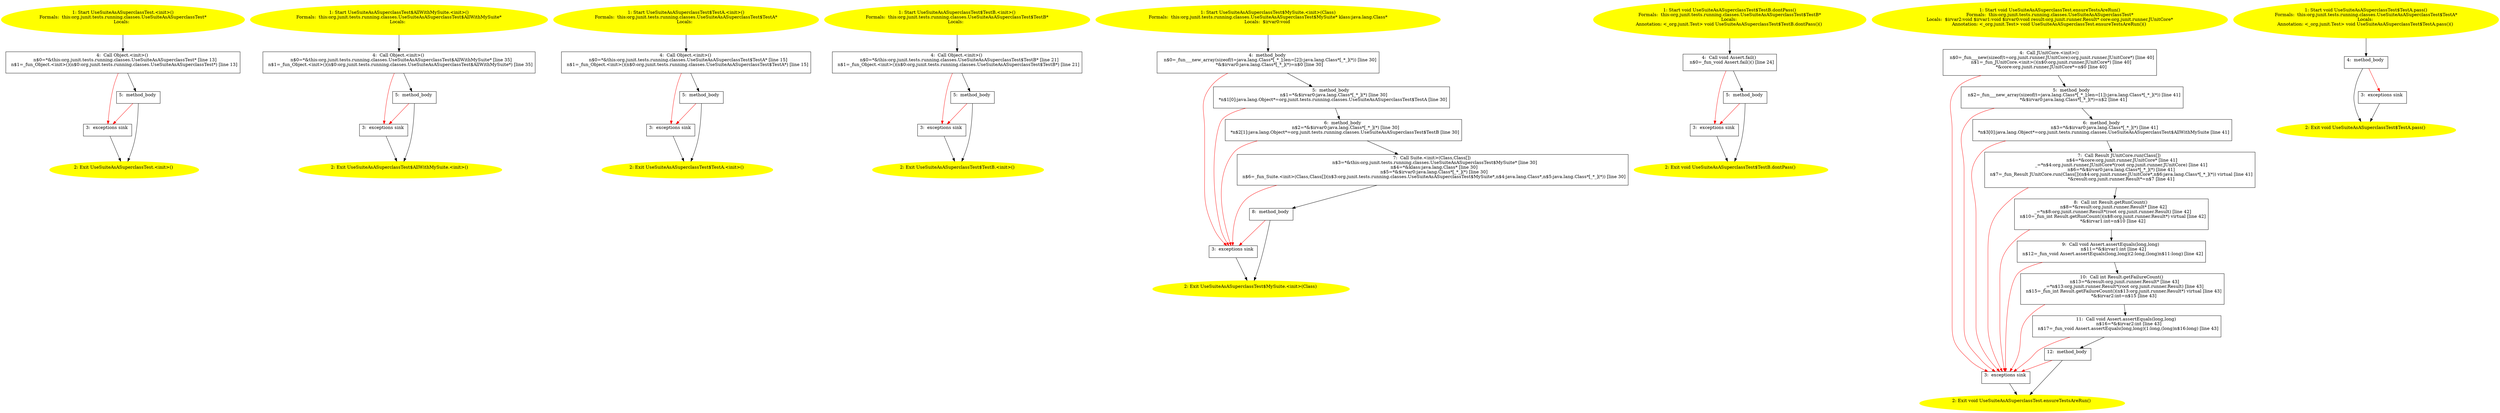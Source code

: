 /* @generated */
digraph cfg {
"org.junit.tests.running.classes.UseSuiteAsASuperclassTest.<init>().d619aa3785d27cb48f8f2f49b9f177a5_1" [label="1: Start UseSuiteAsASuperclassTest.<init>()\nFormals:  this:org.junit.tests.running.classes.UseSuiteAsASuperclassTest*\nLocals:  \n  " color=yellow style=filled]
	

	 "org.junit.tests.running.classes.UseSuiteAsASuperclassTest.<init>().d619aa3785d27cb48f8f2f49b9f177a5_1" -> "org.junit.tests.running.classes.UseSuiteAsASuperclassTest.<init>().d619aa3785d27cb48f8f2f49b9f177a5_4" ;
"org.junit.tests.running.classes.UseSuiteAsASuperclassTest.<init>().d619aa3785d27cb48f8f2f49b9f177a5_2" [label="2: Exit UseSuiteAsASuperclassTest.<init>() \n  " color=yellow style=filled]
	

"org.junit.tests.running.classes.UseSuiteAsASuperclassTest.<init>().d619aa3785d27cb48f8f2f49b9f177a5_3" [label="3:  exceptions sink \n  " shape="box"]
	

	 "org.junit.tests.running.classes.UseSuiteAsASuperclassTest.<init>().d619aa3785d27cb48f8f2f49b9f177a5_3" -> "org.junit.tests.running.classes.UseSuiteAsASuperclassTest.<init>().d619aa3785d27cb48f8f2f49b9f177a5_2" ;
"org.junit.tests.running.classes.UseSuiteAsASuperclassTest.<init>().d619aa3785d27cb48f8f2f49b9f177a5_4" [label="4:  Call Object.<init>() \n   n$0=*&this:org.junit.tests.running.classes.UseSuiteAsASuperclassTest* [line 13]\n  n$1=_fun_Object.<init>()(n$0:org.junit.tests.running.classes.UseSuiteAsASuperclassTest*) [line 13]\n " shape="box"]
	

	 "org.junit.tests.running.classes.UseSuiteAsASuperclassTest.<init>().d619aa3785d27cb48f8f2f49b9f177a5_4" -> "org.junit.tests.running.classes.UseSuiteAsASuperclassTest.<init>().d619aa3785d27cb48f8f2f49b9f177a5_5" ;
	 "org.junit.tests.running.classes.UseSuiteAsASuperclassTest.<init>().d619aa3785d27cb48f8f2f49b9f177a5_4" -> "org.junit.tests.running.classes.UseSuiteAsASuperclassTest.<init>().d619aa3785d27cb48f8f2f49b9f177a5_3" [color="red" ];
"org.junit.tests.running.classes.UseSuiteAsASuperclassTest.<init>().d619aa3785d27cb48f8f2f49b9f177a5_5" [label="5:  method_body \n  " shape="box"]
	

	 "org.junit.tests.running.classes.UseSuiteAsASuperclassTest.<init>().d619aa3785d27cb48f8f2f49b9f177a5_5" -> "org.junit.tests.running.classes.UseSuiteAsASuperclassTest.<init>().d619aa3785d27cb48f8f2f49b9f177a5_2" ;
	 "org.junit.tests.running.classes.UseSuiteAsASuperclassTest.<init>().d619aa3785d27cb48f8f2f49b9f177a5_5" -> "org.junit.tests.running.classes.UseSuiteAsASuperclassTest.<init>().d619aa3785d27cb48f8f2f49b9f177a5_3" [color="red" ];
"org.junit.tests.running.classes.UseSuiteAsASuperclassTest$AllWithMySuite.<init>().2fb1e8d32719e7952acd6e3f4dae2cb5_1" [label="1: Start UseSuiteAsASuperclassTest$AllWithMySuite.<init>()\nFormals:  this:org.junit.tests.running.classes.UseSuiteAsASuperclassTest$AllWithMySuite*\nLocals:  \n  " color=yellow style=filled]
	

	 "org.junit.tests.running.classes.UseSuiteAsASuperclassTest$AllWithMySuite.<init>().2fb1e8d32719e7952acd6e3f4dae2cb5_1" -> "org.junit.tests.running.classes.UseSuiteAsASuperclassTest$AllWithMySuite.<init>().2fb1e8d32719e7952acd6e3f4dae2cb5_4" ;
"org.junit.tests.running.classes.UseSuiteAsASuperclassTest$AllWithMySuite.<init>().2fb1e8d32719e7952acd6e3f4dae2cb5_2" [label="2: Exit UseSuiteAsASuperclassTest$AllWithMySuite.<init>() \n  " color=yellow style=filled]
	

"org.junit.tests.running.classes.UseSuiteAsASuperclassTest$AllWithMySuite.<init>().2fb1e8d32719e7952acd6e3f4dae2cb5_3" [label="3:  exceptions sink \n  " shape="box"]
	

	 "org.junit.tests.running.classes.UseSuiteAsASuperclassTest$AllWithMySuite.<init>().2fb1e8d32719e7952acd6e3f4dae2cb5_3" -> "org.junit.tests.running.classes.UseSuiteAsASuperclassTest$AllWithMySuite.<init>().2fb1e8d32719e7952acd6e3f4dae2cb5_2" ;
"org.junit.tests.running.classes.UseSuiteAsASuperclassTest$AllWithMySuite.<init>().2fb1e8d32719e7952acd6e3f4dae2cb5_4" [label="4:  Call Object.<init>() \n   n$0=*&this:org.junit.tests.running.classes.UseSuiteAsASuperclassTest$AllWithMySuite* [line 35]\n  n$1=_fun_Object.<init>()(n$0:org.junit.tests.running.classes.UseSuiteAsASuperclassTest$AllWithMySuite*) [line 35]\n " shape="box"]
	

	 "org.junit.tests.running.classes.UseSuiteAsASuperclassTest$AllWithMySuite.<init>().2fb1e8d32719e7952acd6e3f4dae2cb5_4" -> "org.junit.tests.running.classes.UseSuiteAsASuperclassTest$AllWithMySuite.<init>().2fb1e8d32719e7952acd6e3f4dae2cb5_5" ;
	 "org.junit.tests.running.classes.UseSuiteAsASuperclassTest$AllWithMySuite.<init>().2fb1e8d32719e7952acd6e3f4dae2cb5_4" -> "org.junit.tests.running.classes.UseSuiteAsASuperclassTest$AllWithMySuite.<init>().2fb1e8d32719e7952acd6e3f4dae2cb5_3" [color="red" ];
"org.junit.tests.running.classes.UseSuiteAsASuperclassTest$AllWithMySuite.<init>().2fb1e8d32719e7952acd6e3f4dae2cb5_5" [label="5:  method_body \n  " shape="box"]
	

	 "org.junit.tests.running.classes.UseSuiteAsASuperclassTest$AllWithMySuite.<init>().2fb1e8d32719e7952acd6e3f4dae2cb5_5" -> "org.junit.tests.running.classes.UseSuiteAsASuperclassTest$AllWithMySuite.<init>().2fb1e8d32719e7952acd6e3f4dae2cb5_2" ;
	 "org.junit.tests.running.classes.UseSuiteAsASuperclassTest$AllWithMySuite.<init>().2fb1e8d32719e7952acd6e3f4dae2cb5_5" -> "org.junit.tests.running.classes.UseSuiteAsASuperclassTest$AllWithMySuite.<init>().2fb1e8d32719e7952acd6e3f4dae2cb5_3" [color="red" ];
"org.junit.tests.running.classes.UseSuiteAsASuperclassTest$TestA.<init>().93cadfbfe6bb12c7205a2df5d75fca0c_1" [label="1: Start UseSuiteAsASuperclassTest$TestA.<init>()\nFormals:  this:org.junit.tests.running.classes.UseSuiteAsASuperclassTest$TestA*\nLocals:  \n  " color=yellow style=filled]
	

	 "org.junit.tests.running.classes.UseSuiteAsASuperclassTest$TestA.<init>().93cadfbfe6bb12c7205a2df5d75fca0c_1" -> "org.junit.tests.running.classes.UseSuiteAsASuperclassTest$TestA.<init>().93cadfbfe6bb12c7205a2df5d75fca0c_4" ;
"org.junit.tests.running.classes.UseSuiteAsASuperclassTest$TestA.<init>().93cadfbfe6bb12c7205a2df5d75fca0c_2" [label="2: Exit UseSuiteAsASuperclassTest$TestA.<init>() \n  " color=yellow style=filled]
	

"org.junit.tests.running.classes.UseSuiteAsASuperclassTest$TestA.<init>().93cadfbfe6bb12c7205a2df5d75fca0c_3" [label="3:  exceptions sink \n  " shape="box"]
	

	 "org.junit.tests.running.classes.UseSuiteAsASuperclassTest$TestA.<init>().93cadfbfe6bb12c7205a2df5d75fca0c_3" -> "org.junit.tests.running.classes.UseSuiteAsASuperclassTest$TestA.<init>().93cadfbfe6bb12c7205a2df5d75fca0c_2" ;
"org.junit.tests.running.classes.UseSuiteAsASuperclassTest$TestA.<init>().93cadfbfe6bb12c7205a2df5d75fca0c_4" [label="4:  Call Object.<init>() \n   n$0=*&this:org.junit.tests.running.classes.UseSuiteAsASuperclassTest$TestA* [line 15]\n  n$1=_fun_Object.<init>()(n$0:org.junit.tests.running.classes.UseSuiteAsASuperclassTest$TestA*) [line 15]\n " shape="box"]
	

	 "org.junit.tests.running.classes.UseSuiteAsASuperclassTest$TestA.<init>().93cadfbfe6bb12c7205a2df5d75fca0c_4" -> "org.junit.tests.running.classes.UseSuiteAsASuperclassTest$TestA.<init>().93cadfbfe6bb12c7205a2df5d75fca0c_5" ;
	 "org.junit.tests.running.classes.UseSuiteAsASuperclassTest$TestA.<init>().93cadfbfe6bb12c7205a2df5d75fca0c_4" -> "org.junit.tests.running.classes.UseSuiteAsASuperclassTest$TestA.<init>().93cadfbfe6bb12c7205a2df5d75fca0c_3" [color="red" ];
"org.junit.tests.running.classes.UseSuiteAsASuperclassTest$TestA.<init>().93cadfbfe6bb12c7205a2df5d75fca0c_5" [label="5:  method_body \n  " shape="box"]
	

	 "org.junit.tests.running.classes.UseSuiteAsASuperclassTest$TestA.<init>().93cadfbfe6bb12c7205a2df5d75fca0c_5" -> "org.junit.tests.running.classes.UseSuiteAsASuperclassTest$TestA.<init>().93cadfbfe6bb12c7205a2df5d75fca0c_2" ;
	 "org.junit.tests.running.classes.UseSuiteAsASuperclassTest$TestA.<init>().93cadfbfe6bb12c7205a2df5d75fca0c_5" -> "org.junit.tests.running.classes.UseSuiteAsASuperclassTest$TestA.<init>().93cadfbfe6bb12c7205a2df5d75fca0c_3" [color="red" ];
"org.junit.tests.running.classes.UseSuiteAsASuperclassTest$TestB.<init>().f523c81abc8bbe8513d9bed468864e04_1" [label="1: Start UseSuiteAsASuperclassTest$TestB.<init>()\nFormals:  this:org.junit.tests.running.classes.UseSuiteAsASuperclassTest$TestB*\nLocals:  \n  " color=yellow style=filled]
	

	 "org.junit.tests.running.classes.UseSuiteAsASuperclassTest$TestB.<init>().f523c81abc8bbe8513d9bed468864e04_1" -> "org.junit.tests.running.classes.UseSuiteAsASuperclassTest$TestB.<init>().f523c81abc8bbe8513d9bed468864e04_4" ;
"org.junit.tests.running.classes.UseSuiteAsASuperclassTest$TestB.<init>().f523c81abc8bbe8513d9bed468864e04_2" [label="2: Exit UseSuiteAsASuperclassTest$TestB.<init>() \n  " color=yellow style=filled]
	

"org.junit.tests.running.classes.UseSuiteAsASuperclassTest$TestB.<init>().f523c81abc8bbe8513d9bed468864e04_3" [label="3:  exceptions sink \n  " shape="box"]
	

	 "org.junit.tests.running.classes.UseSuiteAsASuperclassTest$TestB.<init>().f523c81abc8bbe8513d9bed468864e04_3" -> "org.junit.tests.running.classes.UseSuiteAsASuperclassTest$TestB.<init>().f523c81abc8bbe8513d9bed468864e04_2" ;
"org.junit.tests.running.classes.UseSuiteAsASuperclassTest$TestB.<init>().f523c81abc8bbe8513d9bed468864e04_4" [label="4:  Call Object.<init>() \n   n$0=*&this:org.junit.tests.running.classes.UseSuiteAsASuperclassTest$TestB* [line 21]\n  n$1=_fun_Object.<init>()(n$0:org.junit.tests.running.classes.UseSuiteAsASuperclassTest$TestB*) [line 21]\n " shape="box"]
	

	 "org.junit.tests.running.classes.UseSuiteAsASuperclassTest$TestB.<init>().f523c81abc8bbe8513d9bed468864e04_4" -> "org.junit.tests.running.classes.UseSuiteAsASuperclassTest$TestB.<init>().f523c81abc8bbe8513d9bed468864e04_5" ;
	 "org.junit.tests.running.classes.UseSuiteAsASuperclassTest$TestB.<init>().f523c81abc8bbe8513d9bed468864e04_4" -> "org.junit.tests.running.classes.UseSuiteAsASuperclassTest$TestB.<init>().f523c81abc8bbe8513d9bed468864e04_3" [color="red" ];
"org.junit.tests.running.classes.UseSuiteAsASuperclassTest$TestB.<init>().f523c81abc8bbe8513d9bed468864e04_5" [label="5:  method_body \n  " shape="box"]
	

	 "org.junit.tests.running.classes.UseSuiteAsASuperclassTest$TestB.<init>().f523c81abc8bbe8513d9bed468864e04_5" -> "org.junit.tests.running.classes.UseSuiteAsASuperclassTest$TestB.<init>().f523c81abc8bbe8513d9bed468864e04_2" ;
	 "org.junit.tests.running.classes.UseSuiteAsASuperclassTest$TestB.<init>().f523c81abc8bbe8513d9bed468864e04_5" -> "org.junit.tests.running.classes.UseSuiteAsASuperclassTest$TestB.<init>().f523c81abc8bbe8513d9bed468864e04_3" [color="red" ];
"org.junit.tests.running.classes.UseSuiteAsASuperclassTest$MySuite.<init>(java.lang.Class).23c6a8ca57c48cadbfb4e49c0317acb4_1" [label="1: Start UseSuiteAsASuperclassTest$MySuite.<init>(Class)\nFormals:  this:org.junit.tests.running.classes.UseSuiteAsASuperclassTest$MySuite* klass:java.lang.Class*\nLocals:  $irvar0:void \n  " color=yellow style=filled]
	

	 "org.junit.tests.running.classes.UseSuiteAsASuperclassTest$MySuite.<init>(java.lang.Class).23c6a8ca57c48cadbfb4e49c0317acb4_1" -> "org.junit.tests.running.classes.UseSuiteAsASuperclassTest$MySuite.<init>(java.lang.Class).23c6a8ca57c48cadbfb4e49c0317acb4_4" ;
"org.junit.tests.running.classes.UseSuiteAsASuperclassTest$MySuite.<init>(java.lang.Class).23c6a8ca57c48cadbfb4e49c0317acb4_2" [label="2: Exit UseSuiteAsASuperclassTest$MySuite.<init>(Class) \n  " color=yellow style=filled]
	

"org.junit.tests.running.classes.UseSuiteAsASuperclassTest$MySuite.<init>(java.lang.Class).23c6a8ca57c48cadbfb4e49c0317acb4_3" [label="3:  exceptions sink \n  " shape="box"]
	

	 "org.junit.tests.running.classes.UseSuiteAsASuperclassTest$MySuite.<init>(java.lang.Class).23c6a8ca57c48cadbfb4e49c0317acb4_3" -> "org.junit.tests.running.classes.UseSuiteAsASuperclassTest$MySuite.<init>(java.lang.Class).23c6a8ca57c48cadbfb4e49c0317acb4_2" ;
"org.junit.tests.running.classes.UseSuiteAsASuperclassTest$MySuite.<init>(java.lang.Class).23c6a8ca57c48cadbfb4e49c0317acb4_4" [label="4:  method_body \n   n$0=_fun___new_array(sizeof(t=java.lang.Class*[_*_];len=[2]):java.lang.Class*[_*_](*)) [line 30]\n  *&$irvar0:java.lang.Class*[_*_](*)=n$0 [line 30]\n " shape="box"]
	

	 "org.junit.tests.running.classes.UseSuiteAsASuperclassTest$MySuite.<init>(java.lang.Class).23c6a8ca57c48cadbfb4e49c0317acb4_4" -> "org.junit.tests.running.classes.UseSuiteAsASuperclassTest$MySuite.<init>(java.lang.Class).23c6a8ca57c48cadbfb4e49c0317acb4_5" ;
	 "org.junit.tests.running.classes.UseSuiteAsASuperclassTest$MySuite.<init>(java.lang.Class).23c6a8ca57c48cadbfb4e49c0317acb4_4" -> "org.junit.tests.running.classes.UseSuiteAsASuperclassTest$MySuite.<init>(java.lang.Class).23c6a8ca57c48cadbfb4e49c0317acb4_3" [color="red" ];
"org.junit.tests.running.classes.UseSuiteAsASuperclassTest$MySuite.<init>(java.lang.Class).23c6a8ca57c48cadbfb4e49c0317acb4_5" [label="5:  method_body \n   n$1=*&$irvar0:java.lang.Class*[_*_](*) [line 30]\n  *n$1[0]:java.lang.Object*=org.junit.tests.running.classes.UseSuiteAsASuperclassTest$TestA [line 30]\n " shape="box"]
	

	 "org.junit.tests.running.classes.UseSuiteAsASuperclassTest$MySuite.<init>(java.lang.Class).23c6a8ca57c48cadbfb4e49c0317acb4_5" -> "org.junit.tests.running.classes.UseSuiteAsASuperclassTest$MySuite.<init>(java.lang.Class).23c6a8ca57c48cadbfb4e49c0317acb4_6" ;
	 "org.junit.tests.running.classes.UseSuiteAsASuperclassTest$MySuite.<init>(java.lang.Class).23c6a8ca57c48cadbfb4e49c0317acb4_5" -> "org.junit.tests.running.classes.UseSuiteAsASuperclassTest$MySuite.<init>(java.lang.Class).23c6a8ca57c48cadbfb4e49c0317acb4_3" [color="red" ];
"org.junit.tests.running.classes.UseSuiteAsASuperclassTest$MySuite.<init>(java.lang.Class).23c6a8ca57c48cadbfb4e49c0317acb4_6" [label="6:  method_body \n   n$2=*&$irvar0:java.lang.Class*[_*_](*) [line 30]\n  *n$2[1]:java.lang.Object*=org.junit.tests.running.classes.UseSuiteAsASuperclassTest$TestB [line 30]\n " shape="box"]
	

	 "org.junit.tests.running.classes.UseSuiteAsASuperclassTest$MySuite.<init>(java.lang.Class).23c6a8ca57c48cadbfb4e49c0317acb4_6" -> "org.junit.tests.running.classes.UseSuiteAsASuperclassTest$MySuite.<init>(java.lang.Class).23c6a8ca57c48cadbfb4e49c0317acb4_7" ;
	 "org.junit.tests.running.classes.UseSuiteAsASuperclassTest$MySuite.<init>(java.lang.Class).23c6a8ca57c48cadbfb4e49c0317acb4_6" -> "org.junit.tests.running.classes.UseSuiteAsASuperclassTest$MySuite.<init>(java.lang.Class).23c6a8ca57c48cadbfb4e49c0317acb4_3" [color="red" ];
"org.junit.tests.running.classes.UseSuiteAsASuperclassTest$MySuite.<init>(java.lang.Class).23c6a8ca57c48cadbfb4e49c0317acb4_7" [label="7:  Call Suite.<init>(Class,Class[]) \n   n$3=*&this:org.junit.tests.running.classes.UseSuiteAsASuperclassTest$MySuite* [line 30]\n  n$4=*&klass:java.lang.Class* [line 30]\n  n$5=*&$irvar0:java.lang.Class*[_*_](*) [line 30]\n  n$6=_fun_Suite.<init>(Class,Class[])(n$3:org.junit.tests.running.classes.UseSuiteAsASuperclassTest$MySuite*,n$4:java.lang.Class*,n$5:java.lang.Class*[_*_](*)) [line 30]\n " shape="box"]
	

	 "org.junit.tests.running.classes.UseSuiteAsASuperclassTest$MySuite.<init>(java.lang.Class).23c6a8ca57c48cadbfb4e49c0317acb4_7" -> "org.junit.tests.running.classes.UseSuiteAsASuperclassTest$MySuite.<init>(java.lang.Class).23c6a8ca57c48cadbfb4e49c0317acb4_8" ;
	 "org.junit.tests.running.classes.UseSuiteAsASuperclassTest$MySuite.<init>(java.lang.Class).23c6a8ca57c48cadbfb4e49c0317acb4_7" -> "org.junit.tests.running.classes.UseSuiteAsASuperclassTest$MySuite.<init>(java.lang.Class).23c6a8ca57c48cadbfb4e49c0317acb4_3" [color="red" ];
"org.junit.tests.running.classes.UseSuiteAsASuperclassTest$MySuite.<init>(java.lang.Class).23c6a8ca57c48cadbfb4e49c0317acb4_8" [label="8:  method_body \n  " shape="box"]
	

	 "org.junit.tests.running.classes.UseSuiteAsASuperclassTest$MySuite.<init>(java.lang.Class).23c6a8ca57c48cadbfb4e49c0317acb4_8" -> "org.junit.tests.running.classes.UseSuiteAsASuperclassTest$MySuite.<init>(java.lang.Class).23c6a8ca57c48cadbfb4e49c0317acb4_2" ;
	 "org.junit.tests.running.classes.UseSuiteAsASuperclassTest$MySuite.<init>(java.lang.Class).23c6a8ca57c48cadbfb4e49c0317acb4_8" -> "org.junit.tests.running.classes.UseSuiteAsASuperclassTest$MySuite.<init>(java.lang.Class).23c6a8ca57c48cadbfb4e49c0317acb4_3" [color="red" ];
"org.junit.tests.running.classes.UseSuiteAsASuperclassTest$TestB.dontPass():void.c4739af7688a58487148394fefb41f61_1" [label="1: Start void UseSuiteAsASuperclassTest$TestB.dontPass()\nFormals:  this:org.junit.tests.running.classes.UseSuiteAsASuperclassTest$TestB*\nLocals: \nAnnotation: <_org.junit.Test> void UseSuiteAsASuperclassTest$TestB.dontPass()() \n  " color=yellow style=filled]
	

	 "org.junit.tests.running.classes.UseSuiteAsASuperclassTest$TestB.dontPass():void.c4739af7688a58487148394fefb41f61_1" -> "org.junit.tests.running.classes.UseSuiteAsASuperclassTest$TestB.dontPass():void.c4739af7688a58487148394fefb41f61_4" ;
"org.junit.tests.running.classes.UseSuiteAsASuperclassTest$TestB.dontPass():void.c4739af7688a58487148394fefb41f61_2" [label="2: Exit void UseSuiteAsASuperclassTest$TestB.dontPass() \n  " color=yellow style=filled]
	

"org.junit.tests.running.classes.UseSuiteAsASuperclassTest$TestB.dontPass():void.c4739af7688a58487148394fefb41f61_3" [label="3:  exceptions sink \n  " shape="box"]
	

	 "org.junit.tests.running.classes.UseSuiteAsASuperclassTest$TestB.dontPass():void.c4739af7688a58487148394fefb41f61_3" -> "org.junit.tests.running.classes.UseSuiteAsASuperclassTest$TestB.dontPass():void.c4739af7688a58487148394fefb41f61_2" ;
"org.junit.tests.running.classes.UseSuiteAsASuperclassTest$TestB.dontPass():void.c4739af7688a58487148394fefb41f61_4" [label="4:  Call void Assert.fail() \n   n$0=_fun_void Assert.fail()() [line 24]\n " shape="box"]
	

	 "org.junit.tests.running.classes.UseSuiteAsASuperclassTest$TestB.dontPass():void.c4739af7688a58487148394fefb41f61_4" -> "org.junit.tests.running.classes.UseSuiteAsASuperclassTest$TestB.dontPass():void.c4739af7688a58487148394fefb41f61_5" ;
	 "org.junit.tests.running.classes.UseSuiteAsASuperclassTest$TestB.dontPass():void.c4739af7688a58487148394fefb41f61_4" -> "org.junit.tests.running.classes.UseSuiteAsASuperclassTest$TestB.dontPass():void.c4739af7688a58487148394fefb41f61_3" [color="red" ];
"org.junit.tests.running.classes.UseSuiteAsASuperclassTest$TestB.dontPass():void.c4739af7688a58487148394fefb41f61_5" [label="5:  method_body \n  " shape="box"]
	

	 "org.junit.tests.running.classes.UseSuiteAsASuperclassTest$TestB.dontPass():void.c4739af7688a58487148394fefb41f61_5" -> "org.junit.tests.running.classes.UseSuiteAsASuperclassTest$TestB.dontPass():void.c4739af7688a58487148394fefb41f61_2" ;
	 "org.junit.tests.running.classes.UseSuiteAsASuperclassTest$TestB.dontPass():void.c4739af7688a58487148394fefb41f61_5" -> "org.junit.tests.running.classes.UseSuiteAsASuperclassTest$TestB.dontPass():void.c4739af7688a58487148394fefb41f61_3" [color="red" ];
"org.junit.tests.running.classes.UseSuiteAsASuperclassTest.ensureTestsAreRun():void.ad252b92e294b06f8e9a679445f462c6_1" [label="1: Start void UseSuiteAsASuperclassTest.ensureTestsAreRun()\nFormals:  this:org.junit.tests.running.classes.UseSuiteAsASuperclassTest*\nLocals:  $irvar2:void $irvar1:void $irvar0:void result:org.junit.runner.Result* core:org.junit.runner.JUnitCore*\nAnnotation: <_org.junit.Test> void UseSuiteAsASuperclassTest.ensureTestsAreRun()() \n  " color=yellow style=filled]
	

	 "org.junit.tests.running.classes.UseSuiteAsASuperclassTest.ensureTestsAreRun():void.ad252b92e294b06f8e9a679445f462c6_1" -> "org.junit.tests.running.classes.UseSuiteAsASuperclassTest.ensureTestsAreRun():void.ad252b92e294b06f8e9a679445f462c6_4" ;
"org.junit.tests.running.classes.UseSuiteAsASuperclassTest.ensureTestsAreRun():void.ad252b92e294b06f8e9a679445f462c6_2" [label="2: Exit void UseSuiteAsASuperclassTest.ensureTestsAreRun() \n  " color=yellow style=filled]
	

"org.junit.tests.running.classes.UseSuiteAsASuperclassTest.ensureTestsAreRun():void.ad252b92e294b06f8e9a679445f462c6_3" [label="3:  exceptions sink \n  " shape="box"]
	

	 "org.junit.tests.running.classes.UseSuiteAsASuperclassTest.ensureTestsAreRun():void.ad252b92e294b06f8e9a679445f462c6_3" -> "org.junit.tests.running.classes.UseSuiteAsASuperclassTest.ensureTestsAreRun():void.ad252b92e294b06f8e9a679445f462c6_2" ;
"org.junit.tests.running.classes.UseSuiteAsASuperclassTest.ensureTestsAreRun():void.ad252b92e294b06f8e9a679445f462c6_4" [label="4:  Call JUnitCore.<init>() \n   n$0=_fun___new(sizeof(t=org.junit.runner.JUnitCore):org.junit.runner.JUnitCore*) [line 40]\n  n$1=_fun_JUnitCore.<init>()(n$0:org.junit.runner.JUnitCore*) [line 40]\n  *&core:org.junit.runner.JUnitCore*=n$0 [line 40]\n " shape="box"]
	

	 "org.junit.tests.running.classes.UseSuiteAsASuperclassTest.ensureTestsAreRun():void.ad252b92e294b06f8e9a679445f462c6_4" -> "org.junit.tests.running.classes.UseSuiteAsASuperclassTest.ensureTestsAreRun():void.ad252b92e294b06f8e9a679445f462c6_5" ;
	 "org.junit.tests.running.classes.UseSuiteAsASuperclassTest.ensureTestsAreRun():void.ad252b92e294b06f8e9a679445f462c6_4" -> "org.junit.tests.running.classes.UseSuiteAsASuperclassTest.ensureTestsAreRun():void.ad252b92e294b06f8e9a679445f462c6_3" [color="red" ];
"org.junit.tests.running.classes.UseSuiteAsASuperclassTest.ensureTestsAreRun():void.ad252b92e294b06f8e9a679445f462c6_5" [label="5:  method_body \n   n$2=_fun___new_array(sizeof(t=java.lang.Class*[_*_];len=[1]):java.lang.Class*[_*_](*)) [line 41]\n  *&$irvar0:java.lang.Class*[_*_](*)=n$2 [line 41]\n " shape="box"]
	

	 "org.junit.tests.running.classes.UseSuiteAsASuperclassTest.ensureTestsAreRun():void.ad252b92e294b06f8e9a679445f462c6_5" -> "org.junit.tests.running.classes.UseSuiteAsASuperclassTest.ensureTestsAreRun():void.ad252b92e294b06f8e9a679445f462c6_6" ;
	 "org.junit.tests.running.classes.UseSuiteAsASuperclassTest.ensureTestsAreRun():void.ad252b92e294b06f8e9a679445f462c6_5" -> "org.junit.tests.running.classes.UseSuiteAsASuperclassTest.ensureTestsAreRun():void.ad252b92e294b06f8e9a679445f462c6_3" [color="red" ];
"org.junit.tests.running.classes.UseSuiteAsASuperclassTest.ensureTestsAreRun():void.ad252b92e294b06f8e9a679445f462c6_6" [label="6:  method_body \n   n$3=*&$irvar0:java.lang.Class*[_*_](*) [line 41]\n  *n$3[0]:java.lang.Object*=org.junit.tests.running.classes.UseSuiteAsASuperclassTest$AllWithMySuite [line 41]\n " shape="box"]
	

	 "org.junit.tests.running.classes.UseSuiteAsASuperclassTest.ensureTestsAreRun():void.ad252b92e294b06f8e9a679445f462c6_6" -> "org.junit.tests.running.classes.UseSuiteAsASuperclassTest.ensureTestsAreRun():void.ad252b92e294b06f8e9a679445f462c6_7" ;
	 "org.junit.tests.running.classes.UseSuiteAsASuperclassTest.ensureTestsAreRun():void.ad252b92e294b06f8e9a679445f462c6_6" -> "org.junit.tests.running.classes.UseSuiteAsASuperclassTest.ensureTestsAreRun():void.ad252b92e294b06f8e9a679445f462c6_3" [color="red" ];
"org.junit.tests.running.classes.UseSuiteAsASuperclassTest.ensureTestsAreRun():void.ad252b92e294b06f8e9a679445f462c6_7" [label="7:  Call Result JUnitCore.run(Class[]) \n   n$4=*&core:org.junit.runner.JUnitCore* [line 41]\n  _=*n$4:org.junit.runner.JUnitCore*(root org.junit.runner.JUnitCore) [line 41]\n  n$6=*&$irvar0:java.lang.Class*[_*_](*) [line 41]\n  n$7=_fun_Result JUnitCore.run(Class[])(n$4:org.junit.runner.JUnitCore*,n$6:java.lang.Class*[_*_](*)) virtual [line 41]\n  *&result:org.junit.runner.Result*=n$7 [line 41]\n " shape="box"]
	

	 "org.junit.tests.running.classes.UseSuiteAsASuperclassTest.ensureTestsAreRun():void.ad252b92e294b06f8e9a679445f462c6_7" -> "org.junit.tests.running.classes.UseSuiteAsASuperclassTest.ensureTestsAreRun():void.ad252b92e294b06f8e9a679445f462c6_8" ;
	 "org.junit.tests.running.classes.UseSuiteAsASuperclassTest.ensureTestsAreRun():void.ad252b92e294b06f8e9a679445f462c6_7" -> "org.junit.tests.running.classes.UseSuiteAsASuperclassTest.ensureTestsAreRun():void.ad252b92e294b06f8e9a679445f462c6_3" [color="red" ];
"org.junit.tests.running.classes.UseSuiteAsASuperclassTest.ensureTestsAreRun():void.ad252b92e294b06f8e9a679445f462c6_8" [label="8:  Call int Result.getRunCount() \n   n$8=*&result:org.junit.runner.Result* [line 42]\n  _=*n$8:org.junit.runner.Result*(root org.junit.runner.Result) [line 42]\n  n$10=_fun_int Result.getRunCount()(n$8:org.junit.runner.Result*) virtual [line 42]\n  *&$irvar1:int=n$10 [line 42]\n " shape="box"]
	

	 "org.junit.tests.running.classes.UseSuiteAsASuperclassTest.ensureTestsAreRun():void.ad252b92e294b06f8e9a679445f462c6_8" -> "org.junit.tests.running.classes.UseSuiteAsASuperclassTest.ensureTestsAreRun():void.ad252b92e294b06f8e9a679445f462c6_9" ;
	 "org.junit.tests.running.classes.UseSuiteAsASuperclassTest.ensureTestsAreRun():void.ad252b92e294b06f8e9a679445f462c6_8" -> "org.junit.tests.running.classes.UseSuiteAsASuperclassTest.ensureTestsAreRun():void.ad252b92e294b06f8e9a679445f462c6_3" [color="red" ];
"org.junit.tests.running.classes.UseSuiteAsASuperclassTest.ensureTestsAreRun():void.ad252b92e294b06f8e9a679445f462c6_9" [label="9:  Call void Assert.assertEquals(long,long) \n   n$11=*&$irvar1:int [line 42]\n  n$12=_fun_void Assert.assertEquals(long,long)(2:long,(long)n$11:long) [line 42]\n " shape="box"]
	

	 "org.junit.tests.running.classes.UseSuiteAsASuperclassTest.ensureTestsAreRun():void.ad252b92e294b06f8e9a679445f462c6_9" -> "org.junit.tests.running.classes.UseSuiteAsASuperclassTest.ensureTestsAreRun():void.ad252b92e294b06f8e9a679445f462c6_10" ;
	 "org.junit.tests.running.classes.UseSuiteAsASuperclassTest.ensureTestsAreRun():void.ad252b92e294b06f8e9a679445f462c6_9" -> "org.junit.tests.running.classes.UseSuiteAsASuperclassTest.ensureTestsAreRun():void.ad252b92e294b06f8e9a679445f462c6_3" [color="red" ];
"org.junit.tests.running.classes.UseSuiteAsASuperclassTest.ensureTestsAreRun():void.ad252b92e294b06f8e9a679445f462c6_10" [label="10:  Call int Result.getFailureCount() \n   n$13=*&result:org.junit.runner.Result* [line 43]\n  _=*n$13:org.junit.runner.Result*(root org.junit.runner.Result) [line 43]\n  n$15=_fun_int Result.getFailureCount()(n$13:org.junit.runner.Result*) virtual [line 43]\n  *&$irvar2:int=n$15 [line 43]\n " shape="box"]
	

	 "org.junit.tests.running.classes.UseSuiteAsASuperclassTest.ensureTestsAreRun():void.ad252b92e294b06f8e9a679445f462c6_10" -> "org.junit.tests.running.classes.UseSuiteAsASuperclassTest.ensureTestsAreRun():void.ad252b92e294b06f8e9a679445f462c6_11" ;
	 "org.junit.tests.running.classes.UseSuiteAsASuperclassTest.ensureTestsAreRun():void.ad252b92e294b06f8e9a679445f462c6_10" -> "org.junit.tests.running.classes.UseSuiteAsASuperclassTest.ensureTestsAreRun():void.ad252b92e294b06f8e9a679445f462c6_3" [color="red" ];
"org.junit.tests.running.classes.UseSuiteAsASuperclassTest.ensureTestsAreRun():void.ad252b92e294b06f8e9a679445f462c6_11" [label="11:  Call void Assert.assertEquals(long,long) \n   n$16=*&$irvar2:int [line 43]\n  n$17=_fun_void Assert.assertEquals(long,long)(1:long,(long)n$16:long) [line 43]\n " shape="box"]
	

	 "org.junit.tests.running.classes.UseSuiteAsASuperclassTest.ensureTestsAreRun():void.ad252b92e294b06f8e9a679445f462c6_11" -> "org.junit.tests.running.classes.UseSuiteAsASuperclassTest.ensureTestsAreRun():void.ad252b92e294b06f8e9a679445f462c6_12" ;
	 "org.junit.tests.running.classes.UseSuiteAsASuperclassTest.ensureTestsAreRun():void.ad252b92e294b06f8e9a679445f462c6_11" -> "org.junit.tests.running.classes.UseSuiteAsASuperclassTest.ensureTestsAreRun():void.ad252b92e294b06f8e9a679445f462c6_3" [color="red" ];
"org.junit.tests.running.classes.UseSuiteAsASuperclassTest.ensureTestsAreRun():void.ad252b92e294b06f8e9a679445f462c6_12" [label="12:  method_body \n  " shape="box"]
	

	 "org.junit.tests.running.classes.UseSuiteAsASuperclassTest.ensureTestsAreRun():void.ad252b92e294b06f8e9a679445f462c6_12" -> "org.junit.tests.running.classes.UseSuiteAsASuperclassTest.ensureTestsAreRun():void.ad252b92e294b06f8e9a679445f462c6_2" ;
	 "org.junit.tests.running.classes.UseSuiteAsASuperclassTest.ensureTestsAreRun():void.ad252b92e294b06f8e9a679445f462c6_12" -> "org.junit.tests.running.classes.UseSuiteAsASuperclassTest.ensureTestsAreRun():void.ad252b92e294b06f8e9a679445f462c6_3" [color="red" ];
"org.junit.tests.running.classes.UseSuiteAsASuperclassTest$TestA.pass():void.ae01fbe551fbc4049333e2bbb7d41a94_1" [label="1: Start void UseSuiteAsASuperclassTest$TestA.pass()\nFormals:  this:org.junit.tests.running.classes.UseSuiteAsASuperclassTest$TestA*\nLocals: \nAnnotation: <_org.junit.Test> void UseSuiteAsASuperclassTest$TestA.pass()() \n  " color=yellow style=filled]
	

	 "org.junit.tests.running.classes.UseSuiteAsASuperclassTest$TestA.pass():void.ae01fbe551fbc4049333e2bbb7d41a94_1" -> "org.junit.tests.running.classes.UseSuiteAsASuperclassTest$TestA.pass():void.ae01fbe551fbc4049333e2bbb7d41a94_4" ;
"org.junit.tests.running.classes.UseSuiteAsASuperclassTest$TestA.pass():void.ae01fbe551fbc4049333e2bbb7d41a94_2" [label="2: Exit void UseSuiteAsASuperclassTest$TestA.pass() \n  " color=yellow style=filled]
	

"org.junit.tests.running.classes.UseSuiteAsASuperclassTest$TestA.pass():void.ae01fbe551fbc4049333e2bbb7d41a94_3" [label="3:  exceptions sink \n  " shape="box"]
	

	 "org.junit.tests.running.classes.UseSuiteAsASuperclassTest$TestA.pass():void.ae01fbe551fbc4049333e2bbb7d41a94_3" -> "org.junit.tests.running.classes.UseSuiteAsASuperclassTest$TestA.pass():void.ae01fbe551fbc4049333e2bbb7d41a94_2" ;
"org.junit.tests.running.classes.UseSuiteAsASuperclassTest$TestA.pass():void.ae01fbe551fbc4049333e2bbb7d41a94_4" [label="4:  method_body \n  " shape="box"]
	

	 "org.junit.tests.running.classes.UseSuiteAsASuperclassTest$TestA.pass():void.ae01fbe551fbc4049333e2bbb7d41a94_4" -> "org.junit.tests.running.classes.UseSuiteAsASuperclassTest$TestA.pass():void.ae01fbe551fbc4049333e2bbb7d41a94_2" ;
	 "org.junit.tests.running.classes.UseSuiteAsASuperclassTest$TestA.pass():void.ae01fbe551fbc4049333e2bbb7d41a94_4" -> "org.junit.tests.running.classes.UseSuiteAsASuperclassTest$TestA.pass():void.ae01fbe551fbc4049333e2bbb7d41a94_3" [color="red" ];
}
